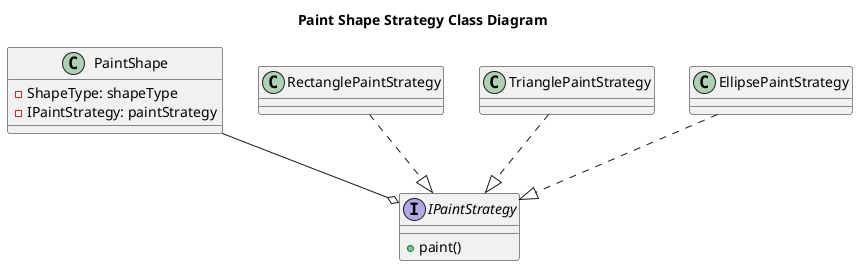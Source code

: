 @startuml paint shape strategy class diagram 
title Paint Shape Strategy Class Diagram 

class PaintShape {
    - ShapeType: shapeType
    - IPaintStrategy: paintStrategy
}

interface IPaintStrategy {
    + paint()
}

class RectanglePaintStrategy {
}

class TrianglePaintStrategy {
}
 
class EllipsePaintStrategy {
}

RectanglePaintStrategy ..|> IPaintStrategy
TrianglePaintStrategy ..|> IPaintStrategy
EllipsePaintStrategy ..|> IPaintStrategy
PaintShape --o IPaintStrategy

@enduml
